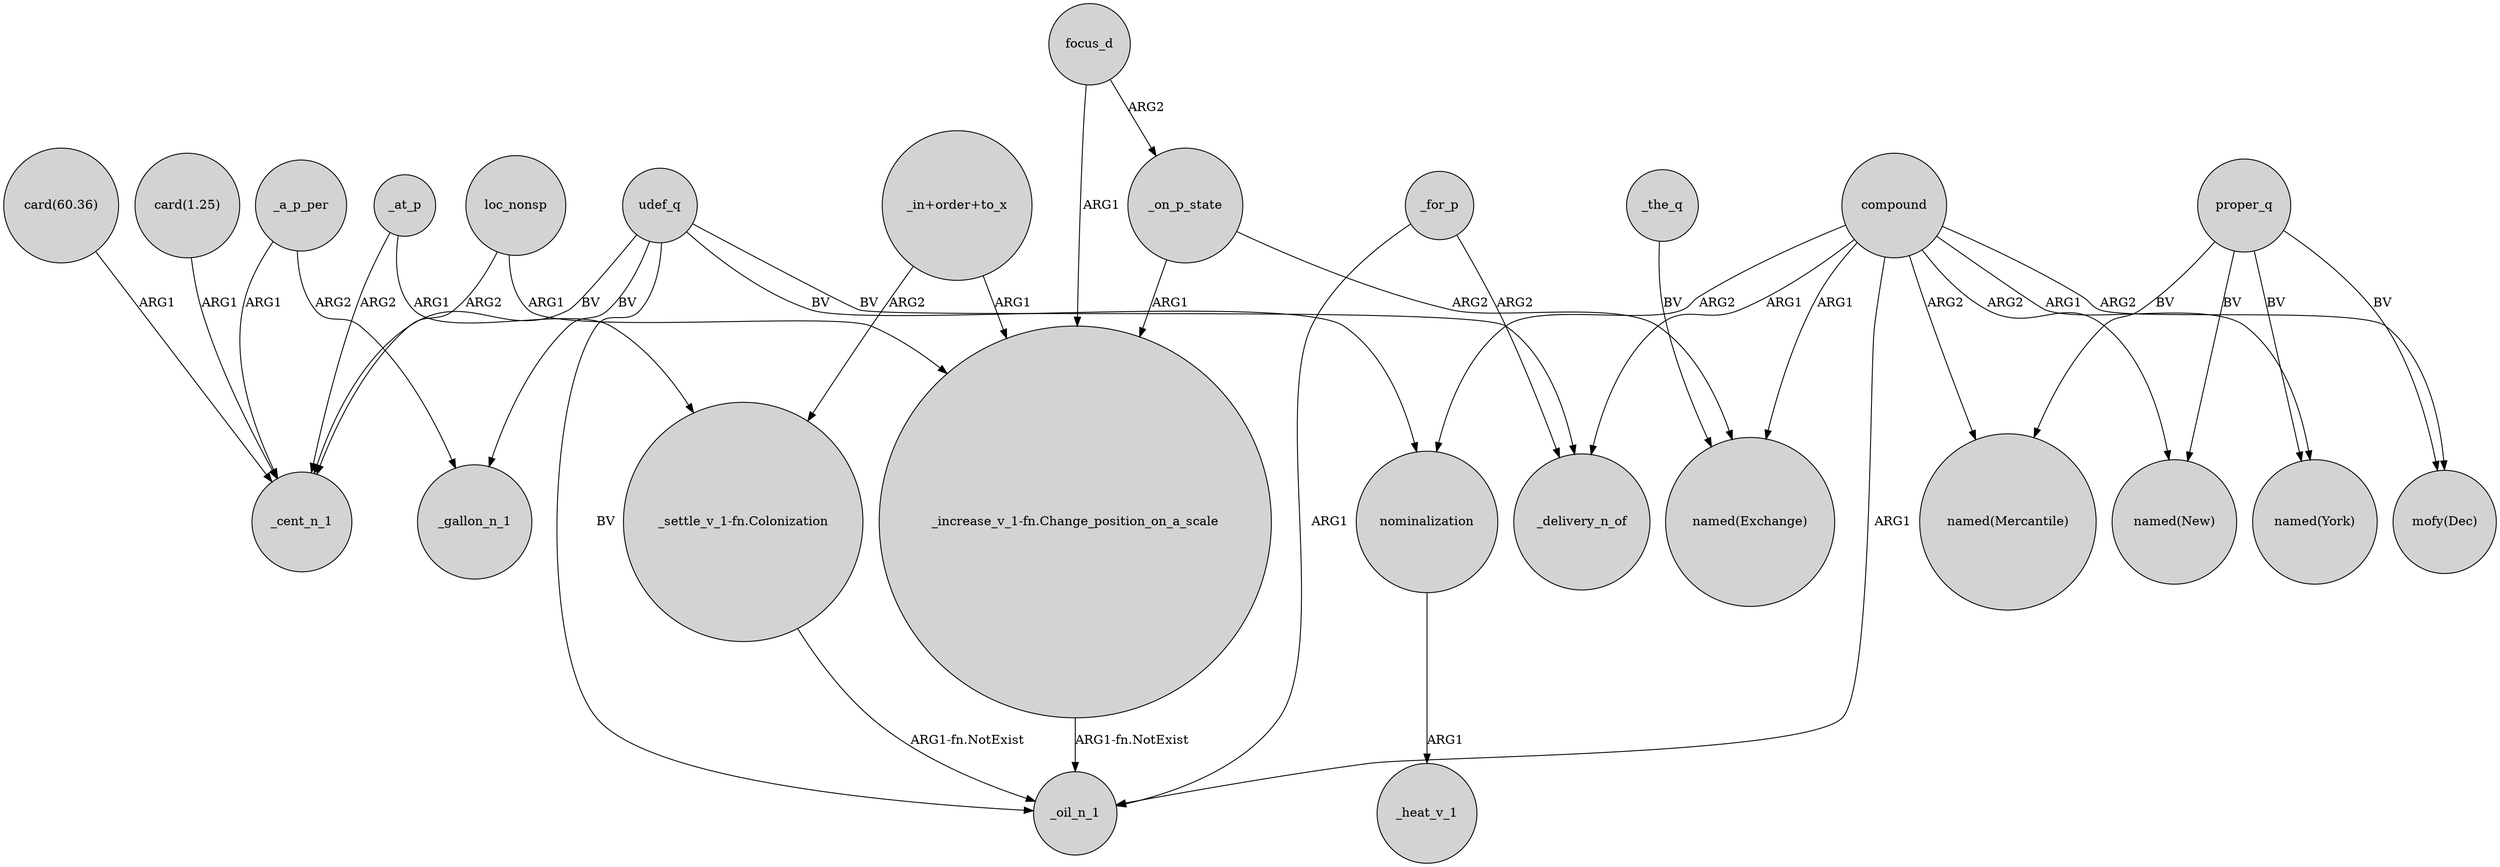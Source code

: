 digraph {
	node [shape=circle style=filled]
	loc_nonsp -> _cent_n_1 [label=ARG2]
	_on_p_state -> "_increase_v_1-fn.Change_position_on_a_scale" [label=ARG1]
	compound -> "named(New)" [label=ARG2]
	"_settle_v_1-fn.Colonization" -> _oil_n_1 [label="ARG1-fn.NotExist"]
	_at_p -> "_settle_v_1-fn.Colonization" [label=ARG1]
	compound -> _oil_n_1 [label=ARG1]
	"_in+order+to_x" -> "_settle_v_1-fn.Colonization" [label=ARG2]
	udef_q -> _gallon_n_1 [label=BV]
	proper_q -> "named(New)" [label=BV]
	focus_d -> _on_p_state [label=ARG2]
	udef_q -> _delivery_n_of [label=BV]
	proper_q -> "mofy(Dec)" [label=BV]
	"_in+order+to_x" -> "_increase_v_1-fn.Change_position_on_a_scale" [label=ARG1]
	_the_q -> "named(Exchange)" [label=BV]
	compound -> nominalization [label=ARG2]
	proper_q -> "named(Mercantile)" [label=BV]
	_on_p_state -> "named(Exchange)" [label=ARG2]
	loc_nonsp -> "_increase_v_1-fn.Change_position_on_a_scale" [label=ARG1]
	udef_q -> _cent_n_1 [label=BV]
	"_increase_v_1-fn.Change_position_on_a_scale" -> _oil_n_1 [label="ARG1-fn.NotExist"]
	compound -> _delivery_n_of [label=ARG1]
	"card(1.25)" -> _cent_n_1 [label=ARG1]
	_a_p_per -> _gallon_n_1 [label=ARG2]
	compound -> "named(York)" [label=ARG1]
	_for_p -> _delivery_n_of [label=ARG2]
	compound -> "named(Exchange)" [label=ARG1]
	_a_p_per -> _cent_n_1 [label=ARG1]
	udef_q -> nominalization [label=BV]
	udef_q -> _oil_n_1 [label=BV]
	nominalization -> _heat_v_1 [label=ARG1]
	focus_d -> "_increase_v_1-fn.Change_position_on_a_scale" [label=ARG1]
	_at_p -> _cent_n_1 [label=ARG2]
	proper_q -> "named(York)" [label=BV]
	compound -> "named(Mercantile)" [label=ARG2]
	_for_p -> _oil_n_1 [label=ARG1]
	compound -> "mofy(Dec)" [label=ARG2]
	"card(60.36)" -> _cent_n_1 [label=ARG1]
}
